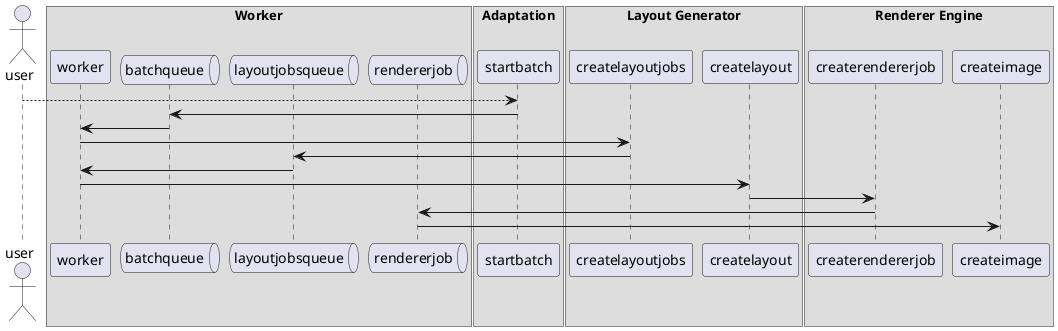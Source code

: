 @startuml
actor user
box "Worker"
participant worker
queue batchqueue
queue layoutjobsqueue
queue rendererjob
end box
box Adaptation
participant startbatch
end box
box "Layout Generator"
participant createlayoutjobs
participant createlayout
end box
box "Renderer Engine"
participant createrendererjob
participant createimage
end box

user --> startbatch 
startbatch -> batchqueue
batchqueue -> worker
worker -> createlayoutjobs
createlayoutjobs -> layoutjobsqueue
layoutjobsqueue -> worker
worker -> createlayout
createlayout -> createrendererjob
createrendererjob -> rendererjob
rendererjob -> createimage

@enduml
